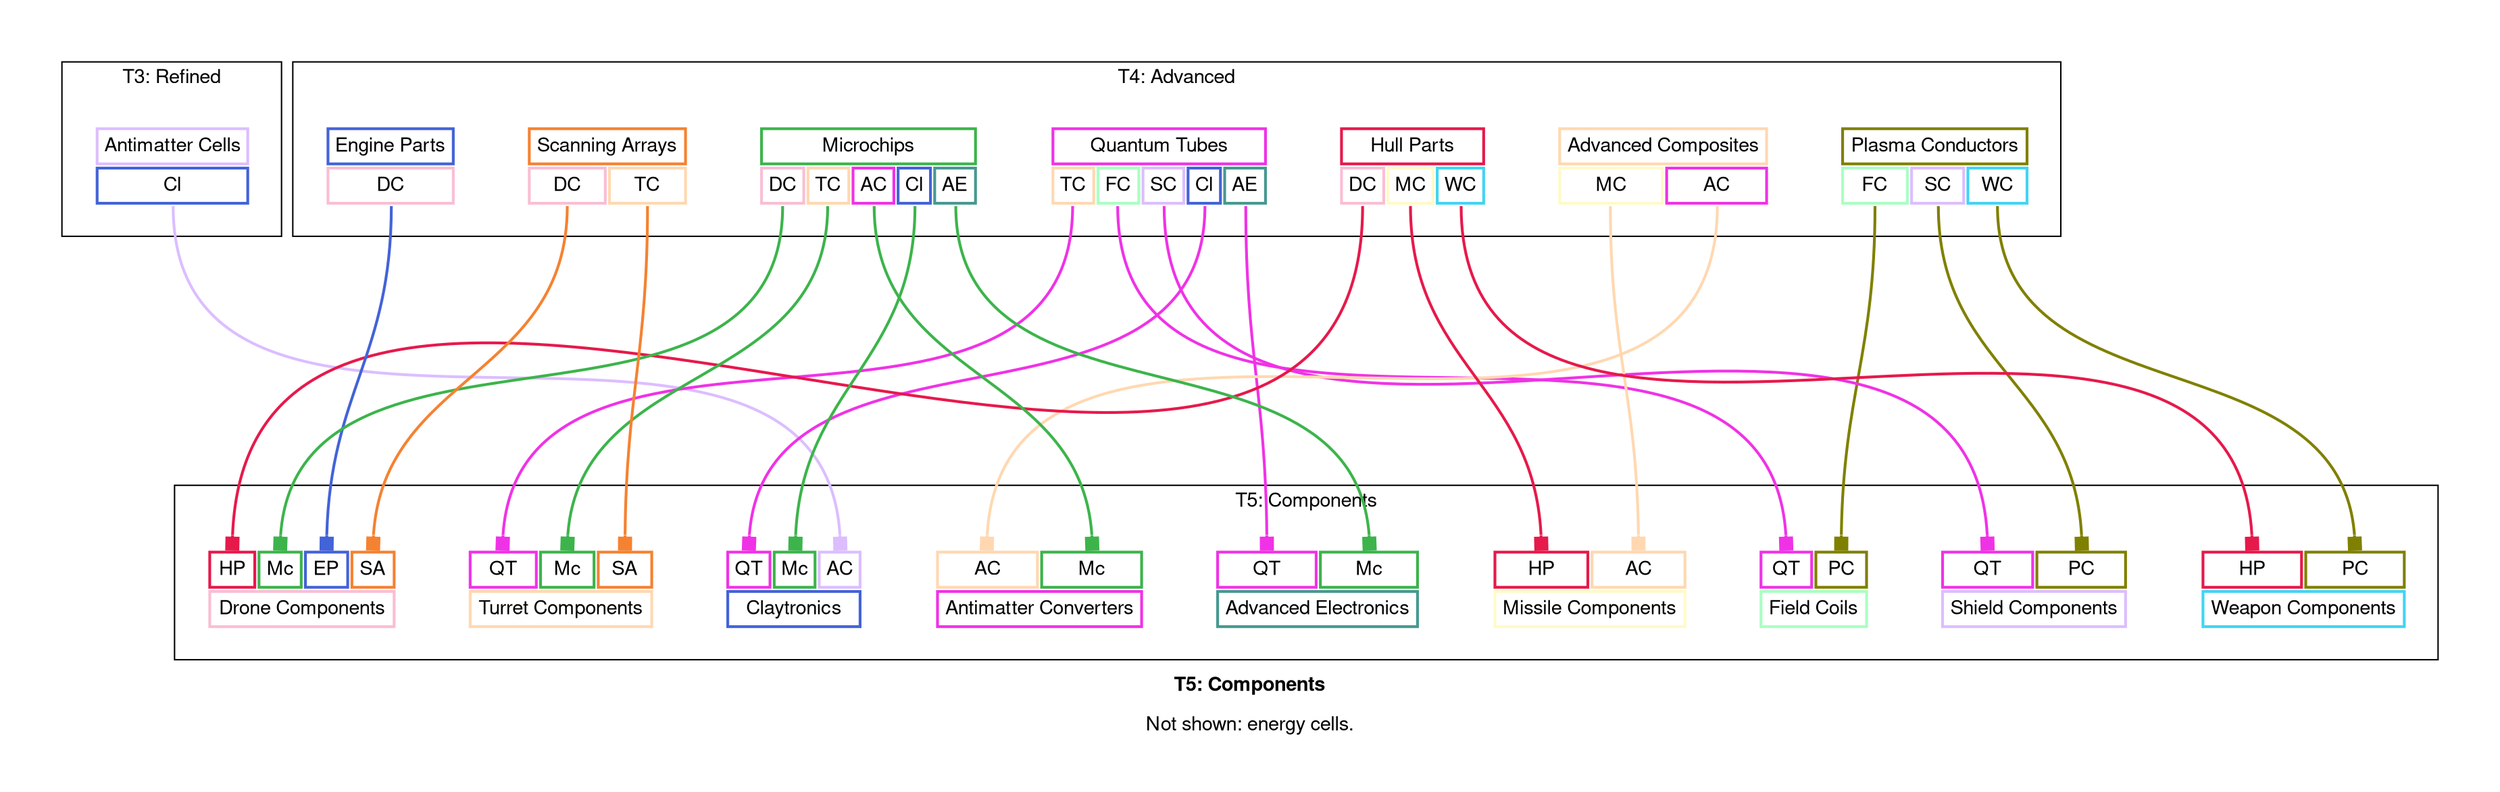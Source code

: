 digraph "X4 Economy" {
	edge [arrowType=normal]
	compound=true fontname="Helvetica,Arial,sans-serif"
	label=<<b>T5: Components</b><br/><br/>Not shown: energy cells.>
	graph [nodesep=0.3 pad=0.5 ranksep=3]
	node [color=slategray1 fontname="Helvetica,Arial,sans-serif" margin=0.2 penwidth=2.0 shape=plaintext]
	edge [arrowhead=normal arrowsize=1.0 fontname="Helvetica,Arial,sans-serif" headport=n penwidth=2.0 tailport=s]
	subgraph 3 {
		cluster=true label="T3: Refined"
		antimatter_cells [label=<<table border="0" cellborder="2" cellpadding="4" cellspacing="1" fixedsize="false" id="antimatter_cells" port="output">
  
  <tr>
    <td align="text" bgcolor="white" color="#dcbeff" colspan="1">Antimatter Cells</td>
  </tr>
  
    <tr>
      
        <td align="text" bgcolor="white" color="#4363d8" port="claytronics">Cl</td>
      
    </tr>
  
</table>>]
	}
	subgraph 4 {
		cluster=true label="T4: Advanced"
		plasma_conductors [label=<<table border="0" cellborder="2" cellpadding="4" cellspacing="1" fixedsize="false" id="plasma_conductors" port="output">
  
  <tr>
    <td align="text" bgcolor="white" color="#808000" colspan="3">Plasma Conductors</td>
  </tr>
  
    <tr>
      
        <td align="text" bgcolor="white" color="#aaffc3" port="field_coils">FC</td>
      
        <td align="text" bgcolor="white" color="#dcbeff" port="shield_components">SC</td>
      
        <td align="text" bgcolor="white" color="#42d4f4" port="weapon_components">WC</td>
      
    </tr>
  
</table>>]
		quantum_tubes [label=<<table border="0" cellborder="2" cellpadding="4" cellspacing="1" fixedsize="false" id="quantum_tubes" port="output">
  
  <tr>
    <td align="text" bgcolor="white" color="#f032e6" colspan="5">Quantum Tubes</td>
  </tr>
  
    <tr>
      
        <td align="text" bgcolor="white" color="#ffd8b1" port="turret_components">TC</td>
      
        <td align="text" bgcolor="white" color="#aaffc3" port="field_coils">FC</td>
      
        <td align="text" bgcolor="white" color="#dcbeff" port="shield_components">SC</td>
      
        <td align="text" bgcolor="white" color="#4363d8" port="claytronics">Cl</td>
      
        <td align="text" bgcolor="white" color="#469990" port="advanced_electronics">AE</td>
      
    </tr>
  
</table>>]
		advanced_composites [label=<<table border="0" cellborder="2" cellpadding="4" cellspacing="1" fixedsize="false" id="advanced_composites" port="output">
  
  <tr>
    <td align="text" bgcolor="white" color="#ffd8b1" colspan="2">Advanced Composites</td>
  </tr>
  
    <tr>
      
        <td align="text" bgcolor="white" color="#fffac8" port="missile_components">MC</td>
      
        <td align="text" bgcolor="white" color="#f032e6" port="antimatter_converters">AC</td>
      
    </tr>
  
</table>>]
		hull_parts [label=<<table border="0" cellborder="2" cellpadding="4" cellspacing="1" fixedsize="false" id="hull_parts" port="output">
  
  <tr>
    <td align="text" bgcolor="white" color="#e6194B" colspan="3">Hull Parts</td>
  </tr>
  
    <tr>
      
        <td align="text" bgcolor="white" color="#fabed4" port="drone_components">DC</td>
      
        <td align="text" bgcolor="white" color="#fffac8" port="missile_components">MC</td>
      
        <td align="text" bgcolor="white" color="#42d4f4" port="weapon_components">WC</td>
      
    </tr>
  
</table>>]
		engine_parts [label=<<table border="0" cellborder="2" cellpadding="4" cellspacing="1" fixedsize="false" id="engine_parts" port="output">
  
  <tr>
    <td align="text" bgcolor="white" color="#4363d8" colspan="1">Engine Parts</td>
  </tr>
  
    <tr>
      
        <td align="text" bgcolor="white" color="#fabed4" port="drone_components">DC</td>
      
    </tr>
  
</table>>]
		microchips [label=<<table border="0" cellborder="2" cellpadding="4" cellspacing="1" fixedsize="false" id="microchips" port="output">
  
  <tr>
    <td align="text" bgcolor="white" color="#3cb44b" colspan="5">Microchips</td>
  </tr>
  
    <tr>
      
        <td align="text" bgcolor="white" color="#fabed4" port="drone_components">DC</td>
      
        <td align="text" bgcolor="white" color="#ffd8b1" port="turret_components">TC</td>
      
        <td align="text" bgcolor="white" color="#f032e6" port="antimatter_converters">AC</td>
      
        <td align="text" bgcolor="white" color="#4363d8" port="claytronics">Cl</td>
      
        <td align="text" bgcolor="white" color="#469990" port="advanced_electronics">AE</td>
      
    </tr>
  
</table>>]
	}
	subgraph 5 {
		cluster=true label="T5: Components"
		drone_components [label=<<table border="0" cellborder="2" cellpadding="4" cellspacing="1" fixedsize="false" id="drone_components" port="output">
  
    <tr>
      
        <td align="text" bgcolor="white" color="#e6194B" port="hull_parts">HP</td>
      
        <td align="text" bgcolor="white" color="#3cb44b" port="microchips">Mc</td>
      
        <td align="text" bgcolor="white" color="#4363d8" port="engine_parts">EP</td>
      
        <td align="text" bgcolor="white" color="#f58231" port="scanning_arrays">SA</td>
      
    </tr>
  
  <tr>
    <td align="text" bgcolor="white" color="#fabed4" colspan="4">Drone Components</td>
  </tr>
  
</table>>]
		turret_components [label=<<table border="0" cellborder="2" cellpadding="4" cellspacing="1" fixedsize="false" id="turret_components" port="output">
  
    <tr>
      
        <td align="text" bgcolor="white" color="#f032e6" port="quantum_tubes">QT</td>
      
        <td align="text" bgcolor="white" color="#3cb44b" port="microchips">Mc</td>
      
        <td align="text" bgcolor="white" color="#f58231" port="scanning_arrays">SA</td>
      
    </tr>
  
  <tr>
    <td align="text" bgcolor="white" color="#ffd8b1" colspan="3">Turret Components</td>
  </tr>
  
</table>>]
		missile_components [label=<<table border="0" cellborder="2" cellpadding="4" cellspacing="1" fixedsize="false" id="missile_components" port="output">
  
    <tr>
      
        <td align="text" bgcolor="white" color="#e6194B" port="hull_parts">HP</td>
      
        <td align="text" bgcolor="white" color="#ffd8b1" port="advanced_composites">AC</td>
      
    </tr>
  
  <tr>
    <td align="text" bgcolor="white" color="#fffac8" colspan="2">Missile Components</td>
  </tr>
  
</table>>]
		field_coils [label=<<table border="0" cellborder="2" cellpadding="4" cellspacing="1" fixedsize="false" id="field_coils" port="output">
  
    <tr>
      
        <td align="text" bgcolor="white" color="#f032e6" port="quantum_tubes">QT</td>
      
        <td align="text" bgcolor="white" color="#808000" port="plasma_conductors">PC</td>
      
    </tr>
  
  <tr>
    <td align="text" bgcolor="white" color="#aaffc3" colspan="2">Field Coils</td>
  </tr>
  
</table>>]
		shield_components [label=<<table border="0" cellborder="2" cellpadding="4" cellspacing="1" fixedsize="false" id="shield_components" port="output">
  
    <tr>
      
        <td align="text" bgcolor="white" color="#f032e6" port="quantum_tubes">QT</td>
      
        <td align="text" bgcolor="white" color="#808000" port="plasma_conductors">PC</td>
      
    </tr>
  
  <tr>
    <td align="text" bgcolor="white" color="#dcbeff" colspan="2">Shield Components</td>
  </tr>
  
</table>>]
		antimatter_converters [label=<<table border="0" cellborder="2" cellpadding="4" cellspacing="1" fixedsize="false" id="antimatter_converters" port="output">
  
    <tr>
      
        <td align="text" bgcolor="white" color="#ffd8b1" port="advanced_composites">AC</td>
      
        <td align="text" bgcolor="white" color="#3cb44b" port="microchips">Mc</td>
      
    </tr>
  
  <tr>
    <td align="text" bgcolor="white" color="#f032e6" colspan="2">Antimatter Converters</td>
  </tr>
  
</table>>]
		weapon_components [label=<<table border="0" cellborder="2" cellpadding="4" cellspacing="1" fixedsize="false" id="weapon_components" port="output">
  
    <tr>
      
        <td align="text" bgcolor="white" color="#e6194B" port="hull_parts">HP</td>
      
        <td align="text" bgcolor="white" color="#808000" port="plasma_conductors">PC</td>
      
    </tr>
  
  <tr>
    <td align="text" bgcolor="white" color="#42d4f4" colspan="2">Weapon Components</td>
  </tr>
  
</table>>]
	}
	subgraph 4 {
		cluster=true label="T4: Advanced"
		scanning_arrays [label=<<table border="0" cellborder="2" cellpadding="4" cellspacing="1" fixedsize="false" id="scanning_arrays" port="output">
  
  <tr>
    <td align="text" bgcolor="white" color="#f58231" colspan="2">Scanning Arrays</td>
  </tr>
  
    <tr>
      
        <td align="text" bgcolor="white" color="#fabed4" port="drone_components">DC</td>
      
        <td align="text" bgcolor="white" color="#ffd8b1" port="turret_components">TC</td>
      
    </tr>
  
</table>>]
	}
	subgraph 5 {
		cluster=true label="T5: Components"
		claytronics [label=<<table border="0" cellborder="2" cellpadding="4" cellspacing="1" fixedsize="false" id="claytronics" port="output">
  
    <tr>
      
        <td align="text" bgcolor="white" color="#f032e6" port="quantum_tubes">QT</td>
      
        <td align="text" bgcolor="white" color="#3cb44b" port="microchips">Mc</td>
      
        <td align="text" bgcolor="white" color="#dcbeff" port="antimatter_cells">AC</td>
      
    </tr>
  
  <tr>
    <td align="text" bgcolor="white" color="#4363d8" colspan="3">Claytronics</td>
  </tr>
  
</table>>]
		advanced_electronics [label=<<table border="0" cellborder="2" cellpadding="4" cellspacing="1" fixedsize="false" id="advanced_electronics" port="output">
  
    <tr>
      
        <td align="text" bgcolor="white" color="#f032e6" port="quantum_tubes">QT</td>
      
        <td align="text" bgcolor="white" color="#3cb44b" port="microchips">Mc</td>
      
    </tr>
  
  <tr>
    <td align="text" bgcolor="white" color="#469990" colspan="2">Advanced Electronics</td>
  </tr>
  
</table>>]
	}
	engine_parts:drone_components:s -> drone_components:engine_parts:n [arrowhead=box color="#4363d8" weight=1.0]
	hull_parts:drone_components:s -> drone_components:hull_parts:n [arrowhead=box color="#e6194B" weight=1.0]
	microchips:drone_components:s -> drone_components:microchips:n [arrowhead=box color="#3cb44b" weight=1.0]
	scanning_arrays:drone_components:s -> drone_components:scanning_arrays:n [arrowhead=box color="#f58231" weight=1.0]
	microchips:turret_components:s -> turret_components:microchips:n [arrowhead=box color="#3cb44b" weight=1.0]
	quantum_tubes:turret_components:s -> turret_components:quantum_tubes:n [arrowhead=box color="#f032e6" weight=1.0]
	scanning_arrays:turret_components:s -> turret_components:scanning_arrays:n [arrowhead=box color="#f58231" weight=1.0]
	advanced_composites:missile_components:s -> missile_components:advanced_composites:n [arrowhead=box color="#ffd8b1" weight=1.0]
	hull_parts:missile_components:s -> missile_components:hull_parts:n [arrowhead=box color="#e6194B" weight=1.0]
	plasma_conductors:field_coils:s -> field_coils:plasma_conductors:n [arrowhead=box color="#808000" weight=1.0]
	quantum_tubes:field_coils:s -> field_coils:quantum_tubes:n [arrowhead=box color="#f032e6" weight=1.0]
	plasma_conductors:shield_components:s -> shield_components:plasma_conductors:n [arrowhead=box color="#808000" weight=1.0]
	quantum_tubes:shield_components:s -> shield_components:quantum_tubes:n [arrowhead=box color="#f032e6" weight=1.0]
	advanced_composites:antimatter_converters:s -> antimatter_converters:advanced_composites:n [arrowhead=box color="#ffd8b1" weight=1.0]
	microchips:antimatter_converters:s -> antimatter_converters:microchips:n [arrowhead=box color="#3cb44b" weight=1.0]
	hull_parts:weapon_components:s -> weapon_components:hull_parts:n [arrowhead=box color="#e6194B" weight=1.0]
	plasma_conductors:weapon_components:s -> weapon_components:plasma_conductors:n [arrowhead=box color="#808000" weight=1.0]
	antimatter_cells:claytronics:s -> claytronics:antimatter_cells:n [arrowhead=box color="#dcbeff" weight=1.0]
	microchips:claytronics:s -> claytronics:microchips:n [arrowhead=box color="#3cb44b" weight=1.0]
	quantum_tubes:claytronics:s -> claytronics:quantum_tubes:n [arrowhead=box color="#f032e6" weight=1.0]
	microchips:advanced_electronics:s -> advanced_electronics:microchips:n [arrowhead=box color="#3cb44b" weight=1.0]
	quantum_tubes:advanced_electronics:s -> advanced_electronics:quantum_tubes:n [arrowhead=box color="#f032e6" weight=1.0]
}
